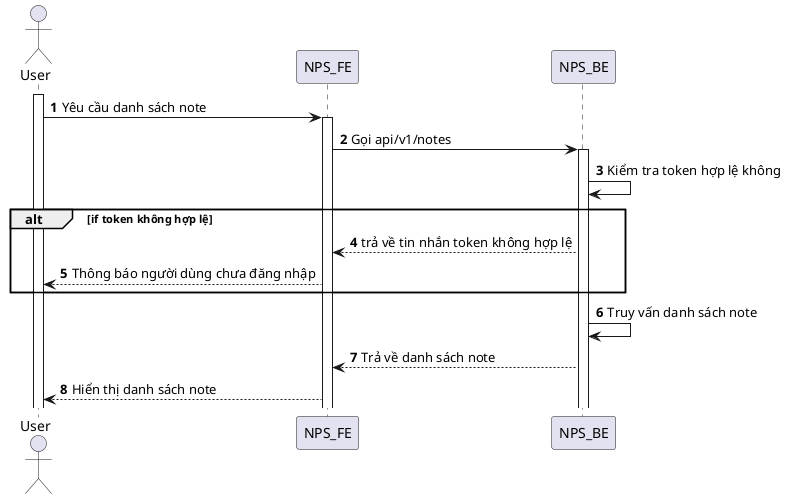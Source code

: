 @startuml
autonumber
actor User
activate User
User -> NPS_FE: Yêu cầu danh sách note
activate NPS_FE
NPS_FE -> NPS_BE: Gọi api/v1/notes
activate NPS_BE
NPS_BE -> NPS_BE: Kiểm tra token hợp lệ không
alt if token không hợp lệ
NPS_BE --> NPS_FE: trả về tin nhắn token không hợp lệ
NPS_FE --> User: Thông báo người dùng chưa đăng nhập
end
NPS_BE -> NPS_BE: Truy vấn danh sách note
NPS_BE --> NPS_FE: Trả về danh sách note
NPS_FE --> User: Hiển thị danh sách note
@enduml
